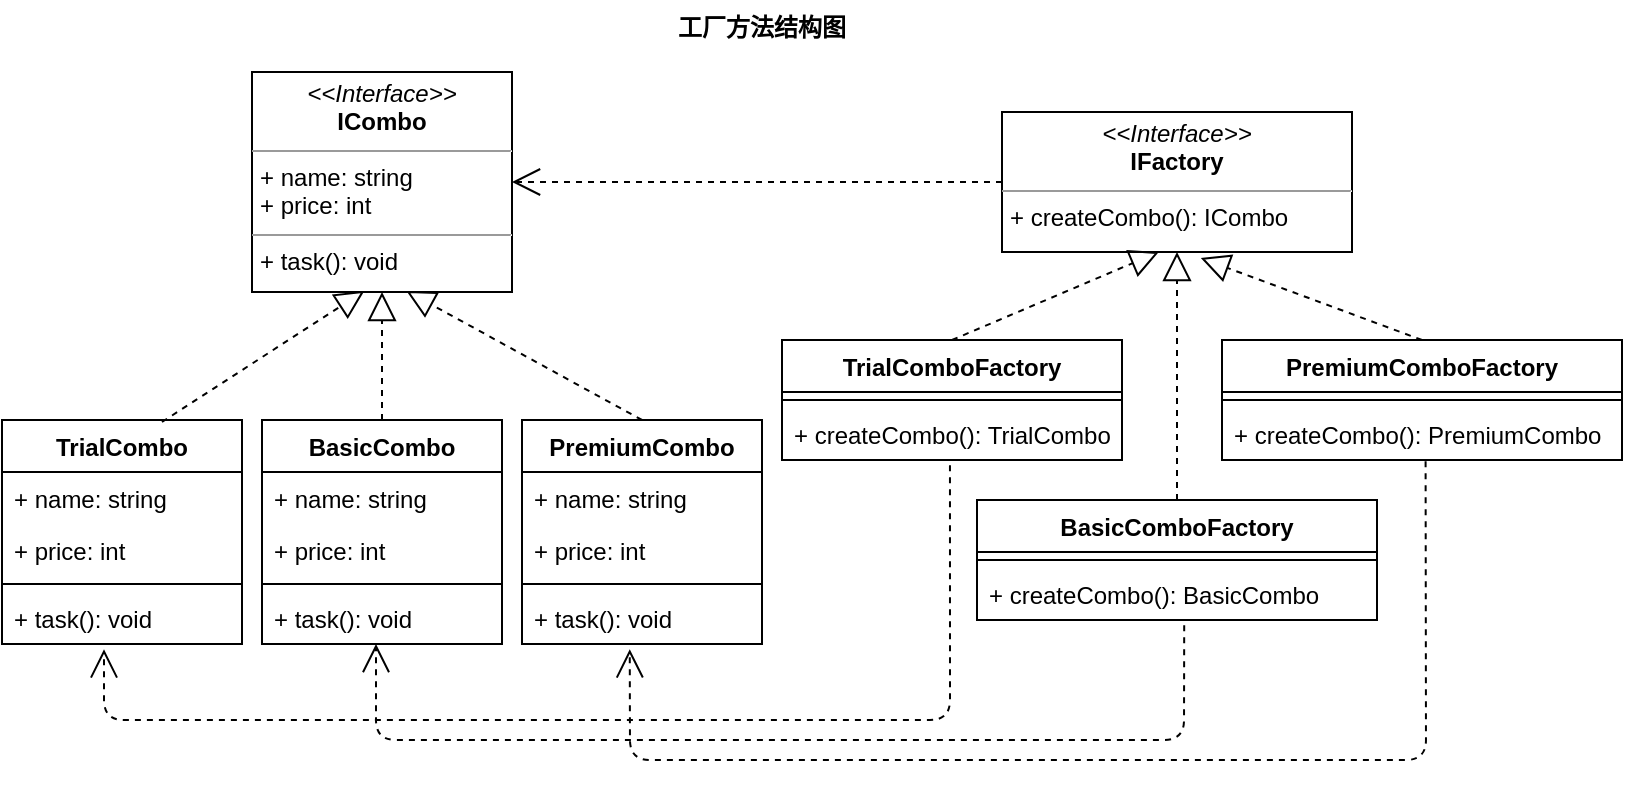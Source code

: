<mxfile>
    <diagram id="y2cfcT8ju56EPe8BW9D_" name="第 1 页">
        <mxGraphModel dx="669" dy="519" grid="1" gridSize="10" guides="1" tooltips="1" connect="1" arrows="1" fold="1" page="1" pageScale="1" pageWidth="1654" pageHeight="1169" math="0" shadow="0">
            <root>
                <mxCell id="0"/>
                <mxCell id="1" parent="0"/>
                <mxCell id="12" value="TrialCombo" style="swimlane;fontStyle=1;align=center;verticalAlign=top;childLayout=stackLayout;horizontal=1;startSize=26;horizontalStack=0;resizeParent=1;resizeParentMax=0;resizeLast=0;collapsible=1;marginBottom=0;" parent="1" vertex="1">
                    <mxGeometry x="10" y="240" width="120" height="112" as="geometry"/>
                </mxCell>
                <mxCell id="13" value="+ name: string&#10;" style="text;strokeColor=none;fillColor=none;align=left;verticalAlign=top;spacingLeft=4;spacingRight=4;overflow=hidden;rotatable=0;points=[[0,0.5],[1,0.5]];portConstraint=eastwest;" parent="12" vertex="1">
                    <mxGeometry y="26" width="120" height="26" as="geometry"/>
                </mxCell>
                <mxCell id="14" value="+ price: int&#10;" style="text;strokeColor=none;fillColor=none;align=left;verticalAlign=top;spacingLeft=4;spacingRight=4;overflow=hidden;rotatable=0;points=[[0,0.5],[1,0.5]];portConstraint=eastwest;" parent="12" vertex="1">
                    <mxGeometry y="52" width="120" height="26" as="geometry"/>
                </mxCell>
                <mxCell id="15" value="" style="line;strokeWidth=1;fillColor=none;align=left;verticalAlign=middle;spacingTop=-1;spacingLeft=3;spacingRight=3;rotatable=0;labelPosition=right;points=[];portConstraint=eastwest;" parent="12" vertex="1">
                    <mxGeometry y="78" width="120" height="8" as="geometry"/>
                </mxCell>
                <mxCell id="16" value="+ task(): void" style="text;strokeColor=none;fillColor=none;align=left;verticalAlign=top;spacingLeft=4;spacingRight=4;overflow=hidden;rotatable=0;points=[[0,0.5],[1,0.5]];portConstraint=eastwest;" parent="12" vertex="1">
                    <mxGeometry y="86" width="120" height="26" as="geometry"/>
                </mxCell>
                <mxCell id="19" value="BasicCombo" style="swimlane;fontStyle=1;align=center;verticalAlign=top;childLayout=stackLayout;horizontal=1;startSize=26;horizontalStack=0;resizeParent=1;resizeParentMax=0;resizeLast=0;collapsible=1;marginBottom=0;" parent="1" vertex="1">
                    <mxGeometry x="140" y="240" width="120" height="112" as="geometry"/>
                </mxCell>
                <mxCell id="20" value="+ name: string&#10;" style="text;strokeColor=none;fillColor=none;align=left;verticalAlign=top;spacingLeft=4;spacingRight=4;overflow=hidden;rotatable=0;points=[[0,0.5],[1,0.5]];portConstraint=eastwest;" parent="19" vertex="1">
                    <mxGeometry y="26" width="120" height="26" as="geometry"/>
                </mxCell>
                <mxCell id="21" value="+ price: int&#10;" style="text;strokeColor=none;fillColor=none;align=left;verticalAlign=top;spacingLeft=4;spacingRight=4;overflow=hidden;rotatable=0;points=[[0,0.5],[1,0.5]];portConstraint=eastwest;" parent="19" vertex="1">
                    <mxGeometry y="52" width="120" height="26" as="geometry"/>
                </mxCell>
                <mxCell id="22" value="" style="line;strokeWidth=1;fillColor=none;align=left;verticalAlign=middle;spacingTop=-1;spacingLeft=3;spacingRight=3;rotatable=0;labelPosition=right;points=[];portConstraint=eastwest;" parent="19" vertex="1">
                    <mxGeometry y="78" width="120" height="8" as="geometry"/>
                </mxCell>
                <mxCell id="23" value="+ task(): void" style="text;strokeColor=none;fillColor=none;align=left;verticalAlign=top;spacingLeft=4;spacingRight=4;overflow=hidden;rotatable=0;points=[[0,0.5],[1,0.5]];portConstraint=eastwest;" parent="19" vertex="1">
                    <mxGeometry y="86" width="120" height="26" as="geometry"/>
                </mxCell>
                <mxCell id="24" value="PremiumCombo" style="swimlane;fontStyle=1;align=center;verticalAlign=top;childLayout=stackLayout;horizontal=1;startSize=26;horizontalStack=0;resizeParent=1;resizeParentMax=0;resizeLast=0;collapsible=1;marginBottom=0;" parent="1" vertex="1">
                    <mxGeometry x="270" y="240" width="120" height="112" as="geometry"/>
                </mxCell>
                <mxCell id="25" value="+ name: string&#10;" style="text;strokeColor=none;fillColor=none;align=left;verticalAlign=top;spacingLeft=4;spacingRight=4;overflow=hidden;rotatable=0;points=[[0,0.5],[1,0.5]];portConstraint=eastwest;" parent="24" vertex="1">
                    <mxGeometry y="26" width="120" height="26" as="geometry"/>
                </mxCell>
                <mxCell id="26" value="+ price: int&#10;" style="text;strokeColor=none;fillColor=none;align=left;verticalAlign=top;spacingLeft=4;spacingRight=4;overflow=hidden;rotatable=0;points=[[0,0.5],[1,0.5]];portConstraint=eastwest;" parent="24" vertex="1">
                    <mxGeometry y="52" width="120" height="26" as="geometry"/>
                </mxCell>
                <mxCell id="27" value="" style="line;strokeWidth=1;fillColor=none;align=left;verticalAlign=middle;spacingTop=-1;spacingLeft=3;spacingRight=3;rotatable=0;labelPosition=right;points=[];portConstraint=eastwest;" parent="24" vertex="1">
                    <mxGeometry y="78" width="120" height="8" as="geometry"/>
                </mxCell>
                <mxCell id="28" value="+ task(): void" style="text;strokeColor=none;fillColor=none;align=left;verticalAlign=top;spacingLeft=4;spacingRight=4;overflow=hidden;rotatable=0;points=[[0,0.5],[1,0.5]];portConstraint=eastwest;" parent="24" vertex="1">
                    <mxGeometry y="86" width="120" height="26" as="geometry"/>
                </mxCell>
                <mxCell id="29" value="&lt;p style=&quot;margin: 0px ; margin-top: 4px ; text-align: center&quot;&gt;&lt;i&gt;&amp;lt;&amp;lt;Interface&amp;gt;&amp;gt;&lt;/i&gt;&lt;br&gt;&lt;b&gt;ICombo&lt;/b&gt;&lt;/p&gt;&lt;hr size=&quot;1&quot;&gt;&lt;p style=&quot;margin: 0px ; margin-left: 4px&quot;&gt;+ name: string&lt;/p&gt;&lt;p style=&quot;margin: 0px ; margin-left: 4px&quot;&gt;+ price: int&lt;/p&gt;&lt;hr size=&quot;1&quot;&gt;&lt;p style=&quot;margin: 0px ; margin-left: 4px&quot;&gt;+ task(): void&lt;br&gt;&lt;/p&gt;" style="verticalAlign=top;align=left;overflow=fill;fontSize=12;fontFamily=Helvetica;html=1;" parent="1" vertex="1">
                    <mxGeometry x="135" y="66" width="130" height="110" as="geometry"/>
                </mxCell>
                <mxCell id="38" value="" style="endArrow=block;dashed=1;endFill=0;endSize=12;html=1;exitX=0.5;exitY=0;exitDx=0;exitDy=0;entryX=0.5;entryY=1;entryDx=0;entryDy=0;" parent="1" source="19" target="29" edge="1">
                    <mxGeometry width="160" relative="1" as="geometry">
                        <mxPoint x="170" y="250" as="sourcePoint"/>
                        <mxPoint x="330" y="250" as="targetPoint"/>
                    </mxGeometry>
                </mxCell>
                <mxCell id="39" value="" style="endArrow=block;dashed=1;endFill=0;endSize=12;html=1;entryX=0.432;entryY=0.995;entryDx=0;entryDy=0;entryPerimeter=0;" parent="1" target="29" edge="1">
                    <mxGeometry width="160" relative="1" as="geometry">
                        <mxPoint x="90" y="241" as="sourcePoint"/>
                        <mxPoint x="340" y="200" as="targetPoint"/>
                    </mxGeometry>
                </mxCell>
                <mxCell id="40" value="" style="endArrow=block;dashed=1;endFill=0;endSize=12;html=1;exitX=0.5;exitY=0;exitDx=0;exitDy=0;entryX=0.594;entryY=0.995;entryDx=0;entryDy=0;entryPerimeter=0;" parent="1" source="24" target="29" edge="1">
                    <mxGeometry width="160" relative="1" as="geometry">
                        <mxPoint x="180" y="200" as="sourcePoint"/>
                        <mxPoint x="340" y="200" as="targetPoint"/>
                    </mxGeometry>
                </mxCell>
                <mxCell id="41" value="" style="endArrow=open;endSize=12;dashed=1;html=1;entryX=1;entryY=0.5;entryDx=0;entryDy=0;exitX=0;exitY=0.5;exitDx=0;exitDy=0;" parent="1" source="46" target="29" edge="1">
                    <mxGeometry width="160" relative="1" as="geometry">
                        <mxPoint x="461.12" y="120.84" as="sourcePoint"/>
                        <mxPoint x="500" y="60" as="targetPoint"/>
                    </mxGeometry>
                </mxCell>
                <mxCell id="45" value="工厂方法结构图" style="text;align=center;fontStyle=1;verticalAlign=middle;spacingLeft=3;spacingRight=3;strokeColor=none;rotatable=0;points=[[0,0.5],[1,0.5]];portConstraint=eastwest;" parent="1" vertex="1">
                    <mxGeometry x="350" y="30" width="80" height="26" as="geometry"/>
                </mxCell>
                <mxCell id="46" value="&lt;p style=&quot;margin: 0px ; margin-top: 4px ; text-align: center&quot;&gt;&lt;i&gt;&amp;lt;&amp;lt;Interface&amp;gt;&amp;gt;&lt;/i&gt;&lt;br&gt;&lt;b&gt;IFactory&lt;/b&gt;&lt;/p&gt;&lt;hr size=&quot;1&quot;&gt;&lt;p style=&quot;margin: 0px ; margin-left: 4px&quot;&gt;&lt;/p&gt;&lt;p style=&quot;margin: 0px ; margin-left: 4px&quot;&gt;+ createCombo(): ICombo&lt;br&gt;&lt;/p&gt;" style="verticalAlign=top;align=left;overflow=fill;fontSize=12;fontFamily=Helvetica;html=1;" vertex="1" parent="1">
                    <mxGeometry x="510" y="86" width="175" height="70" as="geometry"/>
                </mxCell>
                <mxCell id="47" value="TrialComboFactory" style="swimlane;fontStyle=1;align=center;verticalAlign=top;childLayout=stackLayout;horizontal=1;startSize=26;horizontalStack=0;resizeParent=1;resizeParentMax=0;resizeLast=0;collapsible=1;marginBottom=0;" vertex="1" parent="1">
                    <mxGeometry x="400" y="200" width="170" height="60" as="geometry"/>
                </mxCell>
                <mxCell id="50" value="" style="line;strokeWidth=1;fillColor=none;align=left;verticalAlign=middle;spacingTop=-1;spacingLeft=3;spacingRight=3;rotatable=0;labelPosition=right;points=[];portConstraint=eastwest;" vertex="1" parent="47">
                    <mxGeometry y="26" width="170" height="8" as="geometry"/>
                </mxCell>
                <mxCell id="51" value="+ createCombo(): TrialCombo" style="text;strokeColor=none;fillColor=none;align=left;verticalAlign=top;spacingLeft=4;spacingRight=4;overflow=hidden;rotatable=0;points=[[0,0.5],[1,0.5]];portConstraint=eastwest;" vertex="1" parent="47">
                    <mxGeometry y="34" width="170" height="26" as="geometry"/>
                </mxCell>
                <mxCell id="52" value="BasicComboFactory" style="swimlane;fontStyle=1;align=center;verticalAlign=top;childLayout=stackLayout;horizontal=1;startSize=26;horizontalStack=0;resizeParent=1;resizeParentMax=0;resizeLast=0;collapsible=1;marginBottom=0;" vertex="1" parent="1">
                    <mxGeometry x="497.5" y="280" width="200" height="60" as="geometry"/>
                </mxCell>
                <mxCell id="53" value="" style="line;strokeWidth=1;fillColor=none;align=left;verticalAlign=middle;spacingTop=-1;spacingLeft=3;spacingRight=3;rotatable=0;labelPosition=right;points=[];portConstraint=eastwest;" vertex="1" parent="52">
                    <mxGeometry y="26" width="200" height="8" as="geometry"/>
                </mxCell>
                <mxCell id="54" value="+ createCombo(): BasicCombo" style="text;strokeColor=none;fillColor=none;align=left;verticalAlign=top;spacingLeft=4;spacingRight=4;overflow=hidden;rotatable=0;points=[[0,0.5],[1,0.5]];portConstraint=eastwest;" vertex="1" parent="52">
                    <mxGeometry y="34" width="200" height="26" as="geometry"/>
                </mxCell>
                <mxCell id="55" value="PremiumComboFactory" style="swimlane;fontStyle=1;align=center;verticalAlign=top;childLayout=stackLayout;horizontal=1;startSize=26;horizontalStack=0;resizeParent=1;resizeParentMax=0;resizeLast=0;collapsible=1;marginBottom=0;" vertex="1" parent="1">
                    <mxGeometry x="620" y="200" width="200" height="60" as="geometry"/>
                </mxCell>
                <mxCell id="56" value="" style="line;strokeWidth=1;fillColor=none;align=left;verticalAlign=middle;spacingTop=-1;spacingLeft=3;spacingRight=3;rotatable=0;labelPosition=right;points=[];portConstraint=eastwest;" vertex="1" parent="55">
                    <mxGeometry y="26" width="200" height="8" as="geometry"/>
                </mxCell>
                <mxCell id="57" value="+ createCombo(): PremiumCombo" style="text;strokeColor=none;fillColor=none;align=left;verticalAlign=top;spacingLeft=4;spacingRight=4;overflow=hidden;rotatable=0;points=[[0,0.5],[1,0.5]];portConstraint=eastwest;" vertex="1" parent="55">
                    <mxGeometry y="34" width="200" height="26" as="geometry"/>
                </mxCell>
                <mxCell id="58" value="" style="endArrow=block;dashed=1;endFill=0;endSize=12;html=1;exitX=0.5;exitY=0;exitDx=0;exitDy=0;entryX=0.568;entryY=1.043;entryDx=0;entryDy=0;entryPerimeter=0;" edge="1" parent="1" source="55" target="46">
                    <mxGeometry width="160" relative="1" as="geometry">
                        <mxPoint x="727.78" y="220.55" as="sourcePoint"/>
                        <mxPoint x="606" y="160" as="targetPoint"/>
                    </mxGeometry>
                </mxCell>
                <mxCell id="59" value="" style="endArrow=block;dashed=1;endFill=0;endSize=12;html=1;exitX=0.5;exitY=0;exitDx=0;exitDy=0;entryX=0.5;entryY=1;entryDx=0;entryDy=0;" edge="1" parent="1" source="52" target="46">
                    <mxGeometry width="160" relative="1" as="geometry">
                        <mxPoint x="730" y="210" as="sourcePoint"/>
                        <mxPoint x="598" y="160" as="targetPoint"/>
                    </mxGeometry>
                </mxCell>
                <mxCell id="60" value="" style="endArrow=block;dashed=1;endFill=0;endSize=12;html=1;exitX=0.5;exitY=0;exitDx=0;exitDy=0;entryX=0.448;entryY=1;entryDx=0;entryDy=0;entryPerimeter=0;" edge="1" parent="1" source="47" target="46">
                    <mxGeometry width="160" relative="1" as="geometry">
                        <mxPoint x="620" y="290" as="sourcePoint"/>
                        <mxPoint x="590" y="160" as="targetPoint"/>
                    </mxGeometry>
                </mxCell>
                <mxCell id="61" value="" style="endArrow=open;endSize=12;dashed=1;html=1;entryX=0.425;entryY=1.103;entryDx=0;entryDy=0;entryPerimeter=0;exitX=0.494;exitY=1.103;exitDx=0;exitDy=0;exitPerimeter=0;" edge="1" parent="1" source="51" target="16">
                    <mxGeometry width="160" relative="1" as="geometry">
                        <mxPoint x="460" y="350" as="sourcePoint"/>
                        <mxPoint x="185" y="410" as="targetPoint"/>
                        <Array as="points">
                            <mxPoint x="484" y="390"/>
                            <mxPoint x="61" y="390"/>
                        </Array>
                    </mxGeometry>
                </mxCell>
                <mxCell id="62" value="" style="endArrow=open;endSize=12;dashed=1;html=1;entryX=0.425;entryY=1.103;entryDx=0;entryDy=0;entryPerimeter=0;exitX=0.518;exitY=1.103;exitDx=0;exitDy=0;exitPerimeter=0;" edge="1" parent="1" source="54">
                    <mxGeometry width="160" relative="1" as="geometry">
                        <mxPoint x="619.98" y="259.998" as="sourcePoint"/>
                        <mxPoint x="197" y="351.998" as="targetPoint"/>
                        <Array as="points">
                            <mxPoint x="601" y="400"/>
                            <mxPoint x="197" y="400"/>
                        </Array>
                    </mxGeometry>
                </mxCell>
                <mxCell id="63" value="" style="endArrow=open;endSize=12;dashed=1;html=1;entryX=0.449;entryY=1.103;entryDx=0;entryDy=0;entryPerimeter=0;exitX=0.509;exitY=1.026;exitDx=0;exitDy=0;exitPerimeter=0;" edge="1" parent="1" source="57" target="28">
                    <mxGeometry width="160" relative="1" as="geometry">
                        <mxPoint x="611.1" y="352.678" as="sourcePoint"/>
                        <mxPoint x="207" y="361.998" as="targetPoint"/>
                        <Array as="points">
                            <mxPoint x="722" y="410"/>
                            <mxPoint x="324" y="410"/>
                        </Array>
                    </mxGeometry>
                </mxCell>
            </root>
        </mxGraphModel>
    </diagram>
</mxfile>